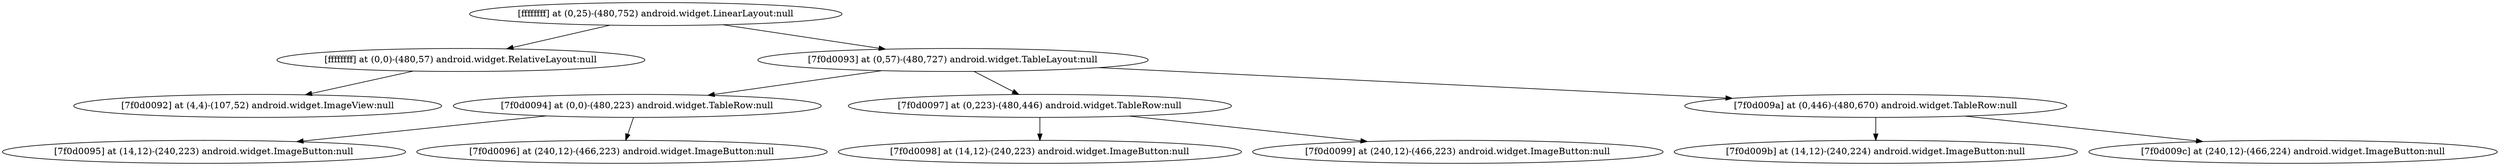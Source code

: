 strict digraph G {
  1 [ label="[ffffffff] at (0,25)-(480,752) android.widget.LinearLayout:null" ];
  2 [ label="[ffffffff] at (0,0)-(480,57) android.widget.RelativeLayout:null" ];
  3 [ label="[7f0d0092] at (4,4)-(107,52) android.widget.ImageView:null" ];
  4 [ label="[7f0d0093] at (0,57)-(480,727) android.widget.TableLayout:null" ];
  5 [ label="[7f0d0094] at (0,0)-(480,223) android.widget.TableRow:null" ];
  6 [ label="[7f0d0095] at (14,12)-(240,223) android.widget.ImageButton:null" ];
  7 [ label="[7f0d0096] at (240,12)-(466,223) android.widget.ImageButton:null" ];
  8 [ label="[7f0d0097] at (0,223)-(480,446) android.widget.TableRow:null" ];
  9 [ label="[7f0d0098] at (14,12)-(240,223) android.widget.ImageButton:null" ];
  10 [ label="[7f0d0099] at (240,12)-(466,223) android.widget.ImageButton:null" ];
  11 [ label="[7f0d009a] at (0,446)-(480,670) android.widget.TableRow:null" ];
  12 [ label="[7f0d009b] at (14,12)-(240,224) android.widget.ImageButton:null" ];
  13 [ label="[7f0d009c] at (240,12)-(466,224) android.widget.ImageButton:null" ];
  1 -> 2;
  2 -> 3;
  1 -> 4;
  4 -> 5;
  5 -> 6;
  5 -> 7;
  4 -> 8;
  8 -> 9;
  8 -> 10;
  4 -> 11;
  11 -> 12;
  11 -> 13;
}
